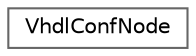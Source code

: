 digraph "Graphical Class Hierarchy"
{
 // INTERACTIVE_SVG=YES
 // LATEX_PDF_SIZE
  bgcolor="transparent";
  edge [fontname=Helvetica,fontsize=10,labelfontname=Helvetica,labelfontsize=10];
  node [fontname=Helvetica,fontsize=10,shape=box,height=0.2,width=0.4];
  rankdir="LR";
  Node0 [label="VhdlConfNode",height=0.2,width=0.4,color="grey40", fillcolor="white", style="filled",URL="$de/d3c/struct_vhdl_conf_node.html",tooltip=" "];
}
